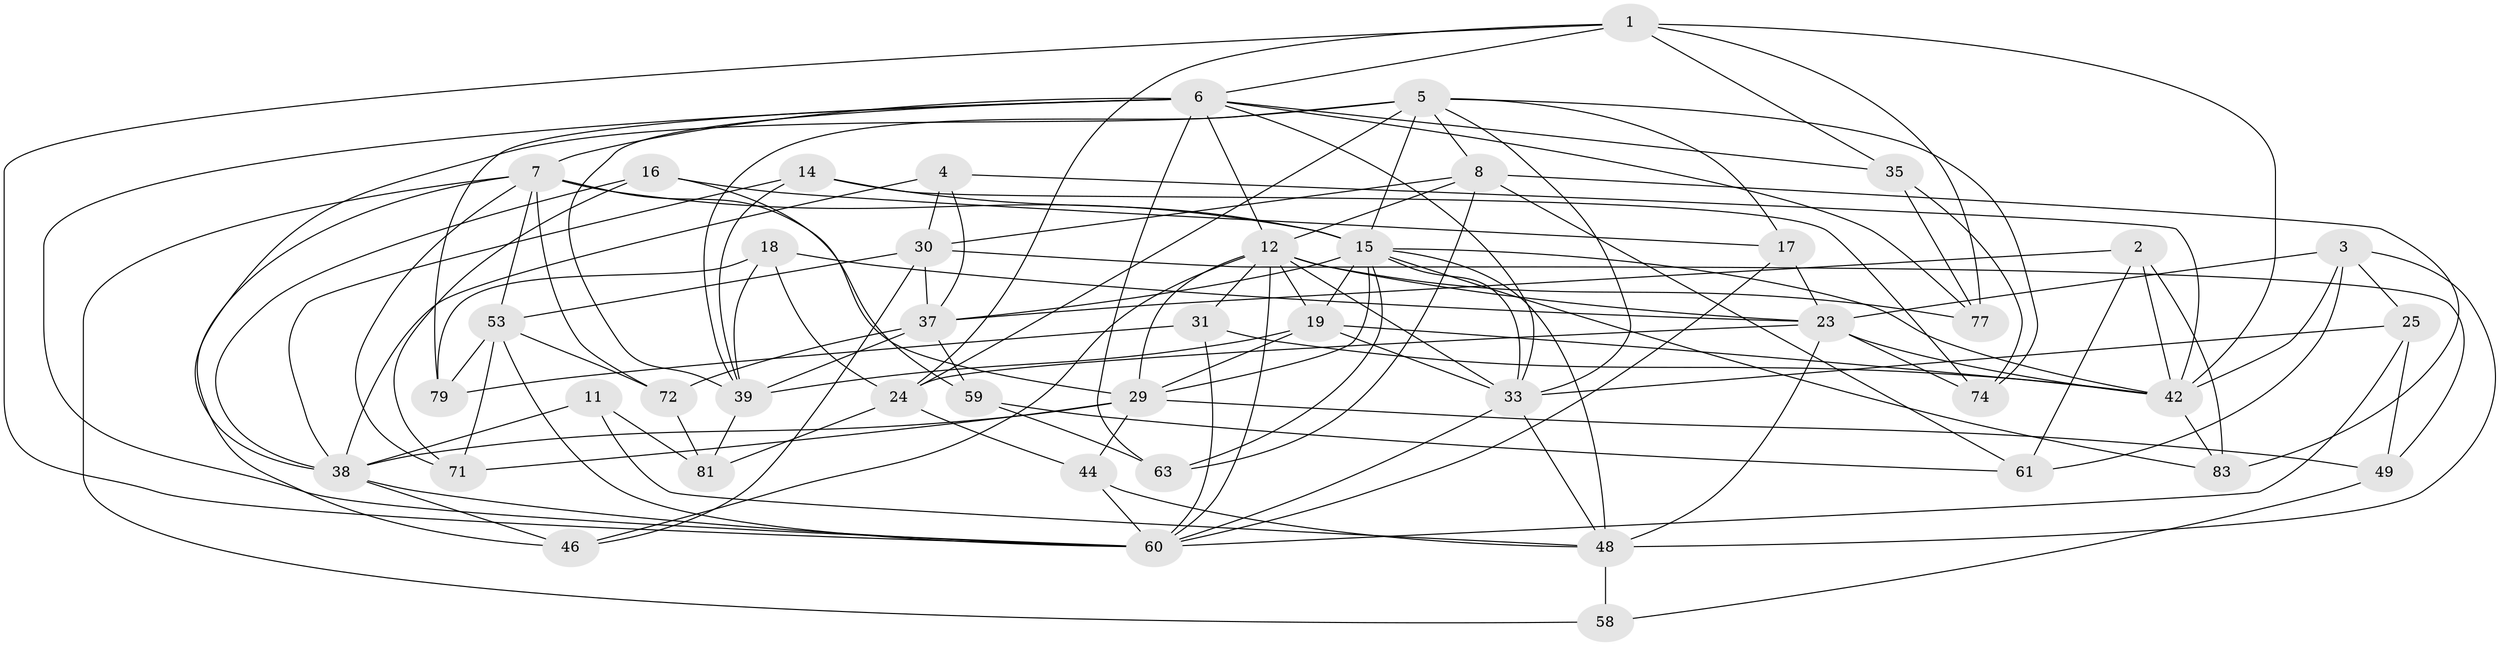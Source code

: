 // original degree distribution, {4: 1.0}
// Generated by graph-tools (version 1.1) at 2025/16/03/09/25 04:16:36]
// undirected, 45 vertices, 127 edges
graph export_dot {
graph [start="1"]
  node [color=gray90,style=filled];
  1 [super="+13"];
  2;
  3 [super="+10"];
  4;
  5 [super="+47+36"];
  6 [super="+26"];
  7 [super="+50+9+22"];
  8 [super="+51"];
  11;
  12 [super="+32"];
  14;
  15 [super="+21+20"];
  16;
  17;
  18;
  19 [super="+28"];
  23 [super="+41"];
  24 [super="+82"];
  25;
  29 [super="+69+64"];
  30 [super="+76"];
  31;
  33 [super="+84+45"];
  35;
  37 [super="+68"];
  38 [super="+86+87"];
  39 [super="+52+67"];
  42 [super="+56+57+65"];
  44;
  46;
  48 [super="+54"];
  49;
  53 [super="+88"];
  58;
  59;
  60 [super="+75+66"];
  61;
  63;
  71;
  72;
  74;
  77;
  79;
  81;
  83;
  1 -- 35;
  1 -- 42;
  1 -- 24;
  1 -- 77;
  1 -- 6;
  1 -- 60;
  2 -- 83;
  2 -- 37;
  2 -- 61;
  2 -- 42;
  3 -- 23;
  3 -- 25;
  3 -- 42 [weight=2];
  3 -- 48;
  3 -- 61;
  4 -- 30;
  4 -- 38;
  4 -- 42;
  4 -- 37;
  5 -- 74;
  5 -- 39;
  5 -- 24;
  5 -- 8;
  5 -- 15;
  5 -- 17;
  5 -- 38;
  5 -- 33;
  6 -- 77;
  6 -- 35;
  6 -- 33;
  6 -- 7;
  6 -- 12;
  6 -- 79;
  6 -- 60;
  6 -- 63;
  6 -- 39;
  7 -- 71;
  7 -- 72;
  7 -- 58;
  7 -- 15 [weight=3];
  7 -- 46;
  7 -- 29;
  7 -- 53;
  8 -- 63;
  8 -- 83;
  8 -- 61;
  8 -- 30;
  8 -- 12;
  11 -- 48 [weight=2];
  11 -- 81;
  11 -- 38;
  12 -- 77;
  12 -- 23;
  12 -- 19;
  12 -- 46;
  12 -- 31;
  12 -- 33;
  12 -- 29;
  12 -- 60;
  14 -- 74;
  14 -- 38;
  14 -- 39;
  14 -- 15;
  15 -- 48 [weight=2];
  15 -- 33;
  15 -- 29;
  15 -- 19;
  15 -- 37;
  15 -- 42;
  15 -- 83;
  15 -- 63;
  16 -- 59;
  16 -- 71;
  16 -- 17;
  16 -- 38;
  17 -- 23;
  17 -- 60;
  18 -- 79;
  18 -- 24;
  18 -- 23;
  18 -- 39;
  19 -- 33;
  19 -- 29;
  19 -- 42;
  19 -- 39;
  23 -- 74;
  23 -- 48;
  23 -- 24;
  23 -- 42;
  24 -- 81;
  24 -- 44;
  25 -- 49;
  25 -- 33;
  25 -- 60;
  29 -- 71;
  29 -- 44;
  29 -- 49;
  29 -- 38;
  30 -- 46;
  30 -- 53;
  30 -- 49;
  30 -- 37;
  31 -- 60;
  31 -- 79;
  31 -- 42;
  33 -- 48;
  33 -- 60;
  35 -- 77;
  35 -- 74;
  37 -- 39 [weight=2];
  37 -- 72;
  37 -- 59;
  38 -- 60;
  38 -- 46;
  39 -- 81;
  42 -- 83;
  44 -- 48;
  44 -- 60;
  48 -- 58 [weight=2];
  49 -- 58;
  53 -- 79;
  53 -- 71;
  53 -- 72;
  53 -- 60;
  59 -- 61;
  59 -- 63;
  72 -- 81;
}

